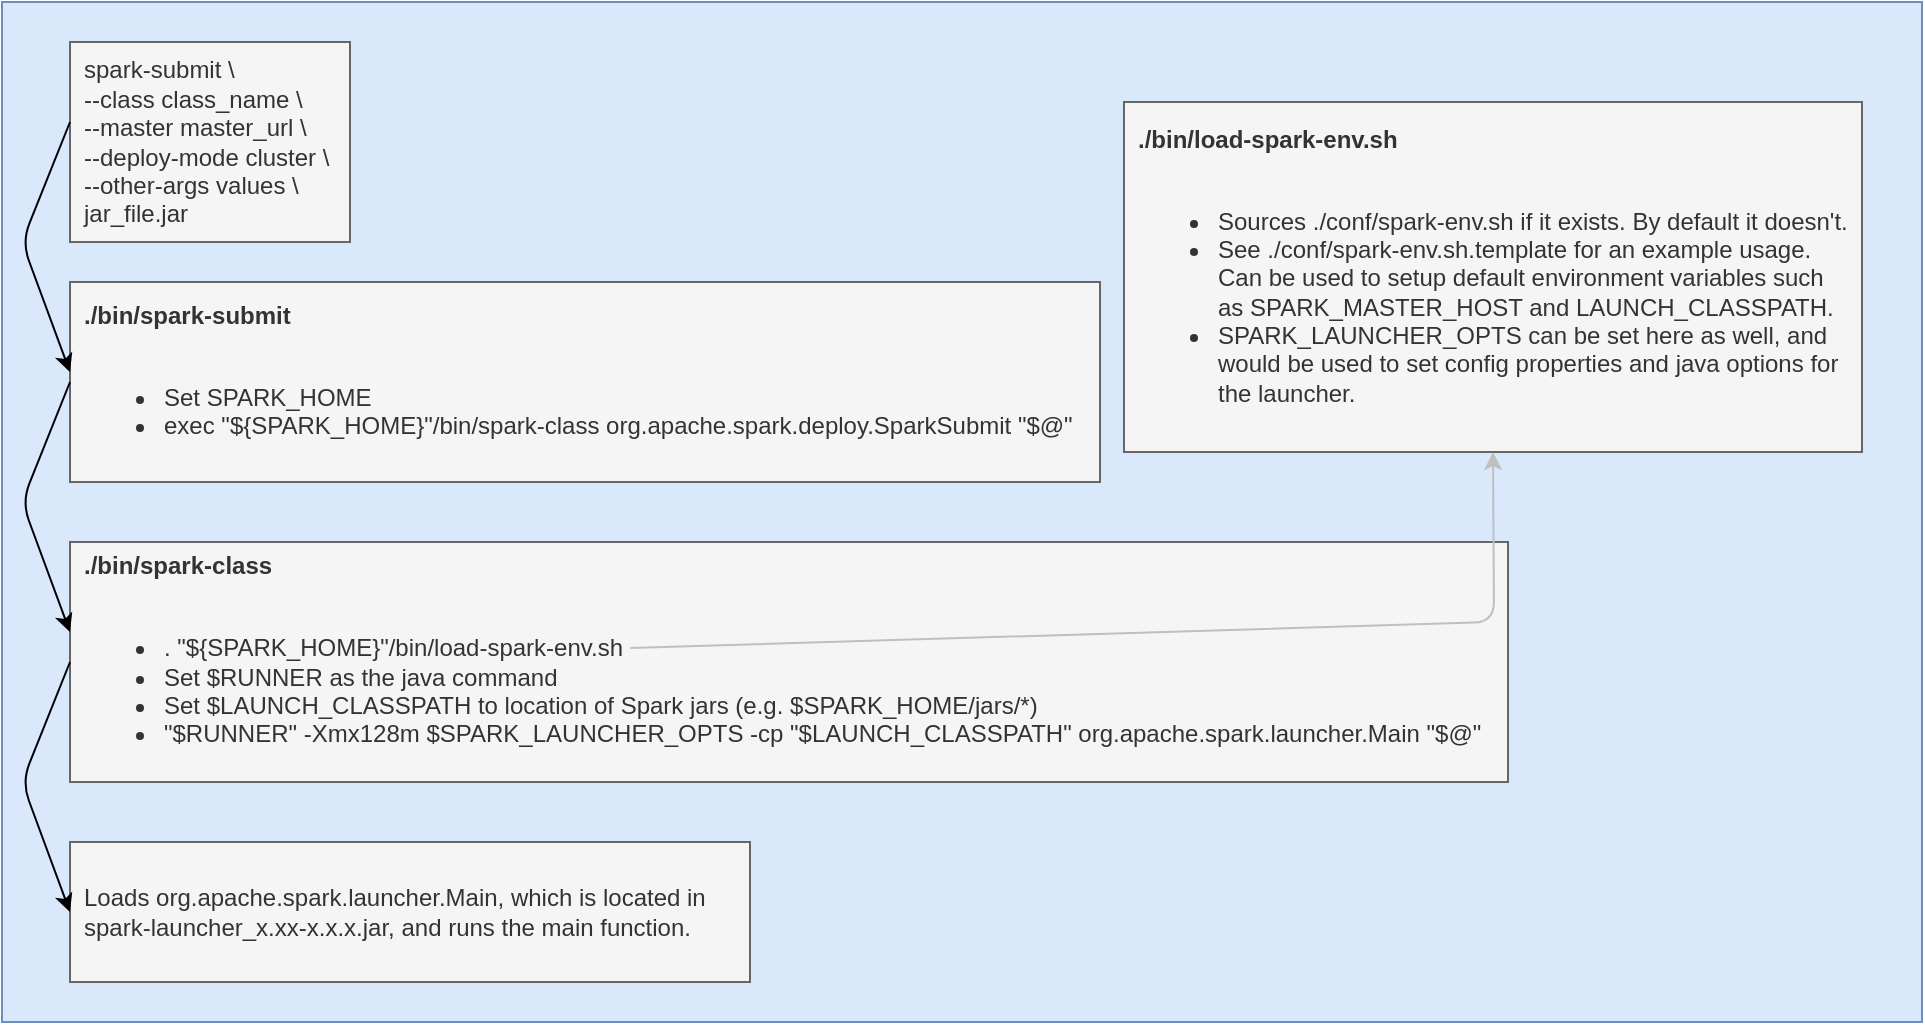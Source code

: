 <mxfile version="12.5.3" type="device"><diagram id="ehVHtE7hCeUvsy0AC65B" name="Page-1"><mxGraphModel dx="786" dy="576" grid="1" gridSize="10" guides="1" tooltips="1" connect="1" arrows="1" fold="1" page="1" pageScale="1" pageWidth="1169" pageHeight="827" math="0" shadow="0"><root><mxCell id="0"/><mxCell id="1" parent="0"/><mxCell id="KD7Aduyy3TDGi59SA3g8-7" value="" style="rounded=0;whiteSpace=wrap;html=1;align=left;fillColor=#dae8fc;strokeColor=#6c8ebf;" parent="1" vertex="1"><mxGeometry x="180" y="70" width="960" height="510" as="geometry"/></mxCell><mxCell id="KD7Aduyy3TDGi59SA3g8-1" value="spark-submit \&lt;br&gt;--class class_name \&lt;br&gt;--master master_url \&lt;br&gt;--deploy-mode cluster \&lt;br&gt;--other-args values \&lt;br&gt;jar_file.jar" style="rounded=0;whiteSpace=wrap;html=1;align=left;fillColor=#f5f5f5;strokeColor=#666666;fontColor=#333333;spacingLeft=5;" parent="1" vertex="1"><mxGeometry x="214" y="90" width="140" height="100" as="geometry"/></mxCell><mxCell id="KD7Aduyy3TDGi59SA3g8-2" value="&lt;b&gt;./bin/spark-submit&lt;/b&gt;&lt;br&gt;&lt;br&gt;&lt;ul&gt;&lt;li&gt;Set SPARK_HOME&lt;/li&gt;&lt;li&gt;&lt;span&gt;exec &quot;${SPARK_HOME}&quot;/bin/spark-class org.apache.spark.deploy.SparkSubmit &quot;$@&quot;&lt;/span&gt;&lt;/li&gt;&lt;/ul&gt;" style="rounded=0;whiteSpace=wrap;html=1;align=left;spacingLeft=5;fillColor=#f5f5f5;strokeColor=#666666;fontColor=#333333;" parent="1" vertex="1"><mxGeometry x="214" y="210" width="515" height="100" as="geometry"/></mxCell><mxCell id="KD7Aduyy3TDGi59SA3g8-3" value="&lt;b&gt;./bin/spark-class&lt;/b&gt;&lt;br&gt;&lt;br&gt;&lt;ul&gt;&lt;li&gt;. &quot;${SPARK_HOME}&quot;/bin/load-spark-env.sh&lt;/li&gt;&lt;li&gt;Set $RUNNER as the java command&lt;/li&gt;&lt;li&gt;Set $LAUNCH_CLASSPATH to location of Spark jars (e.g. $SPARK_HOME/jars/*)&lt;/li&gt;&lt;li&gt;&lt;span&gt;&quot;$RUNNER&quot; -Xmx128m $SPARK_LAUNCHER_OPTS -cp &quot;$LAUNCH_CLASSPATH&quot; org.apache.spark.launcher.Main &quot;$@&quot;&lt;/span&gt;&lt;/li&gt;&lt;/ul&gt;" style="rounded=0;whiteSpace=wrap;html=1;align=left;spacingLeft=5;fillColor=#f5f5f5;strokeColor=#666666;fontColor=#333333;" parent="1" vertex="1"><mxGeometry x="214" y="340" width="719" height="120" as="geometry"/></mxCell><mxCell id="KD7Aduyy3TDGi59SA3g8-4" value="&lt;b&gt;./bin/load-spark-env.sh&lt;/b&gt;&lt;br&gt;&lt;br&gt;&lt;ul&gt;&lt;li&gt;Sources ./conf/spark-env.sh if it exists. By default it doesn't.&lt;/li&gt;&lt;li&gt;See ./conf/spark-env.sh.template for an example usage. Can be used to setup default environment variables such as SPARK_MASTER_HOST and LAUNCH_CLASSPATH.&lt;/li&gt;&lt;li&gt;SPARK_LAUNCHER_OPTS can be set here as well, and would be used to set config properties and java options for the launcher.&lt;/li&gt;&lt;/ul&gt;" style="rounded=0;whiteSpace=wrap;html=1;align=left;spacingLeft=5;fillColor=#f5f5f5;strokeColor=#666666;fontColor=#333333;spacingRight=5;" parent="1" vertex="1"><mxGeometry x="741" y="120" width="369" height="175" as="geometry"/></mxCell><mxCell id="KD7Aduyy3TDGi59SA3g8-5" value="Loads org.apache.spark.launcher.Main, which is located in&lt;br&gt;spark-launcher_x.xx-x.x.x.jar, and runs the main function." style="rounded=0;whiteSpace=wrap;html=1;align=left;spacingLeft=5;fillColor=#f5f5f5;strokeColor=#666666;fontColor=#333333;" parent="1" vertex="1"><mxGeometry x="214" y="490" width="340" height="70" as="geometry"/></mxCell><mxCell id="KD7Aduyy3TDGi59SA3g8-12" value="" style="endArrow=classic;html=1;exitX=0;exitY=0.5;exitDx=0;exitDy=0;entryX=0;entryY=0.5;entryDx=0;entryDy=0;" parent="1" source="KD7Aduyy3TDGi59SA3g8-3" target="KD7Aduyy3TDGi59SA3g8-5" edge="1"><mxGeometry width="50" height="50" relative="1" as="geometry"><mxPoint x="600" y="160" as="sourcePoint"/><mxPoint x="600" y="220" as="targetPoint"/><Array as="points"><mxPoint x="190" y="460"/></Array></mxGeometry></mxCell><mxCell id="KD7Aduyy3TDGi59SA3g8-14" value="" style="endArrow=classic;html=1;exitX=0;exitY=0.5;exitDx=0;exitDy=0;entryX=0;entryY=0.5;entryDx=0;entryDy=0;" parent="1" edge="1"><mxGeometry width="50" height="50" relative="1" as="geometry"><mxPoint x="214" y="260" as="sourcePoint"/><mxPoint x="214" y="385" as="targetPoint"/><Array as="points"><mxPoint x="190" y="320"/></Array></mxGeometry></mxCell><mxCell id="KD7Aduyy3TDGi59SA3g8-15" value="" style="endArrow=classic;html=1;exitX=0;exitY=0.5;exitDx=0;exitDy=0;entryX=0;entryY=0.5;entryDx=0;entryDy=0;" parent="1" edge="1"><mxGeometry width="50" height="50" relative="1" as="geometry"><mxPoint x="214" y="130" as="sourcePoint"/><mxPoint x="214" y="255" as="targetPoint"/><Array as="points"><mxPoint x="190" y="190"/></Array></mxGeometry></mxCell><mxCell id="KD7Aduyy3TDGi59SA3g8-22" value="" style="endArrow=classic;html=1;strokeColor=#BFBFBF;entryX=0.5;entryY=1;entryDx=0;entryDy=0;exitX=0.398;exitY=0.417;exitDx=0;exitDy=0;exitPerimeter=0;" parent="1" target="KD7Aduyy3TDGi59SA3g8-4" edge="1"><mxGeometry width="50" height="50" relative="1" as="geometry"><mxPoint x="494.162" y="393.04" as="sourcePoint"/><mxPoint x="926" y="323" as="targetPoint"/><Array as="points"><mxPoint x="926" y="380"/></Array></mxGeometry></mxCell></root></mxGraphModel></diagram></mxfile>